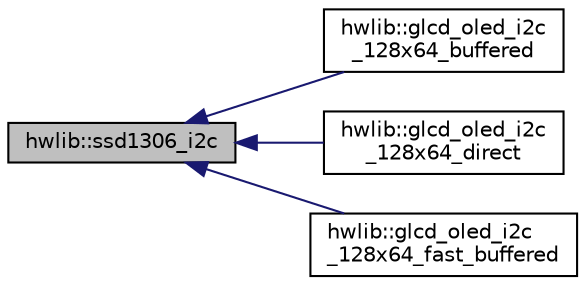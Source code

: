 digraph "hwlib::ssd1306_i2c"
{
  edge [fontname="Helvetica",fontsize="10",labelfontname="Helvetica",labelfontsize="10"];
  node [fontname="Helvetica",fontsize="10",shape=record];
  rankdir="LR";
  Node0 [label="hwlib::ssd1306_i2c",height=0.2,width=0.4,color="black", fillcolor="grey75", style="filled", fontcolor="black"];
  Node0 -> Node1 [dir="back",color="midnightblue",fontsize="10",style="solid"];
  Node1 [label="hwlib::glcd_oled_i2c\l_128x64_buffered",height=0.2,width=0.4,color="black", fillcolor="white", style="filled",URL="$classhwlib_1_1glcd__oled__i2c__128x64__buffered.html",tooltip="buffered oled window "];
  Node0 -> Node2 [dir="back",color="midnightblue",fontsize="10",style="solid"];
  Node2 [label="hwlib::glcd_oled_i2c\l_128x64_direct",height=0.2,width=0.4,color="black", fillcolor="white", style="filled",URL="$classhwlib_1_1glcd__oled__i2c__128x64__direct.html",tooltip="buffered oled window "];
  Node0 -> Node3 [dir="back",color="midnightblue",fontsize="10",style="solid"];
  Node3 [label="hwlib::glcd_oled_i2c\l_128x64_fast_buffered",height=0.2,width=0.4,color="black", fillcolor="white", style="filled",URL="$classhwlib_1_1glcd__oled__i2c__128x64__fast__buffered.html",tooltip="buffered oled window "];
}
